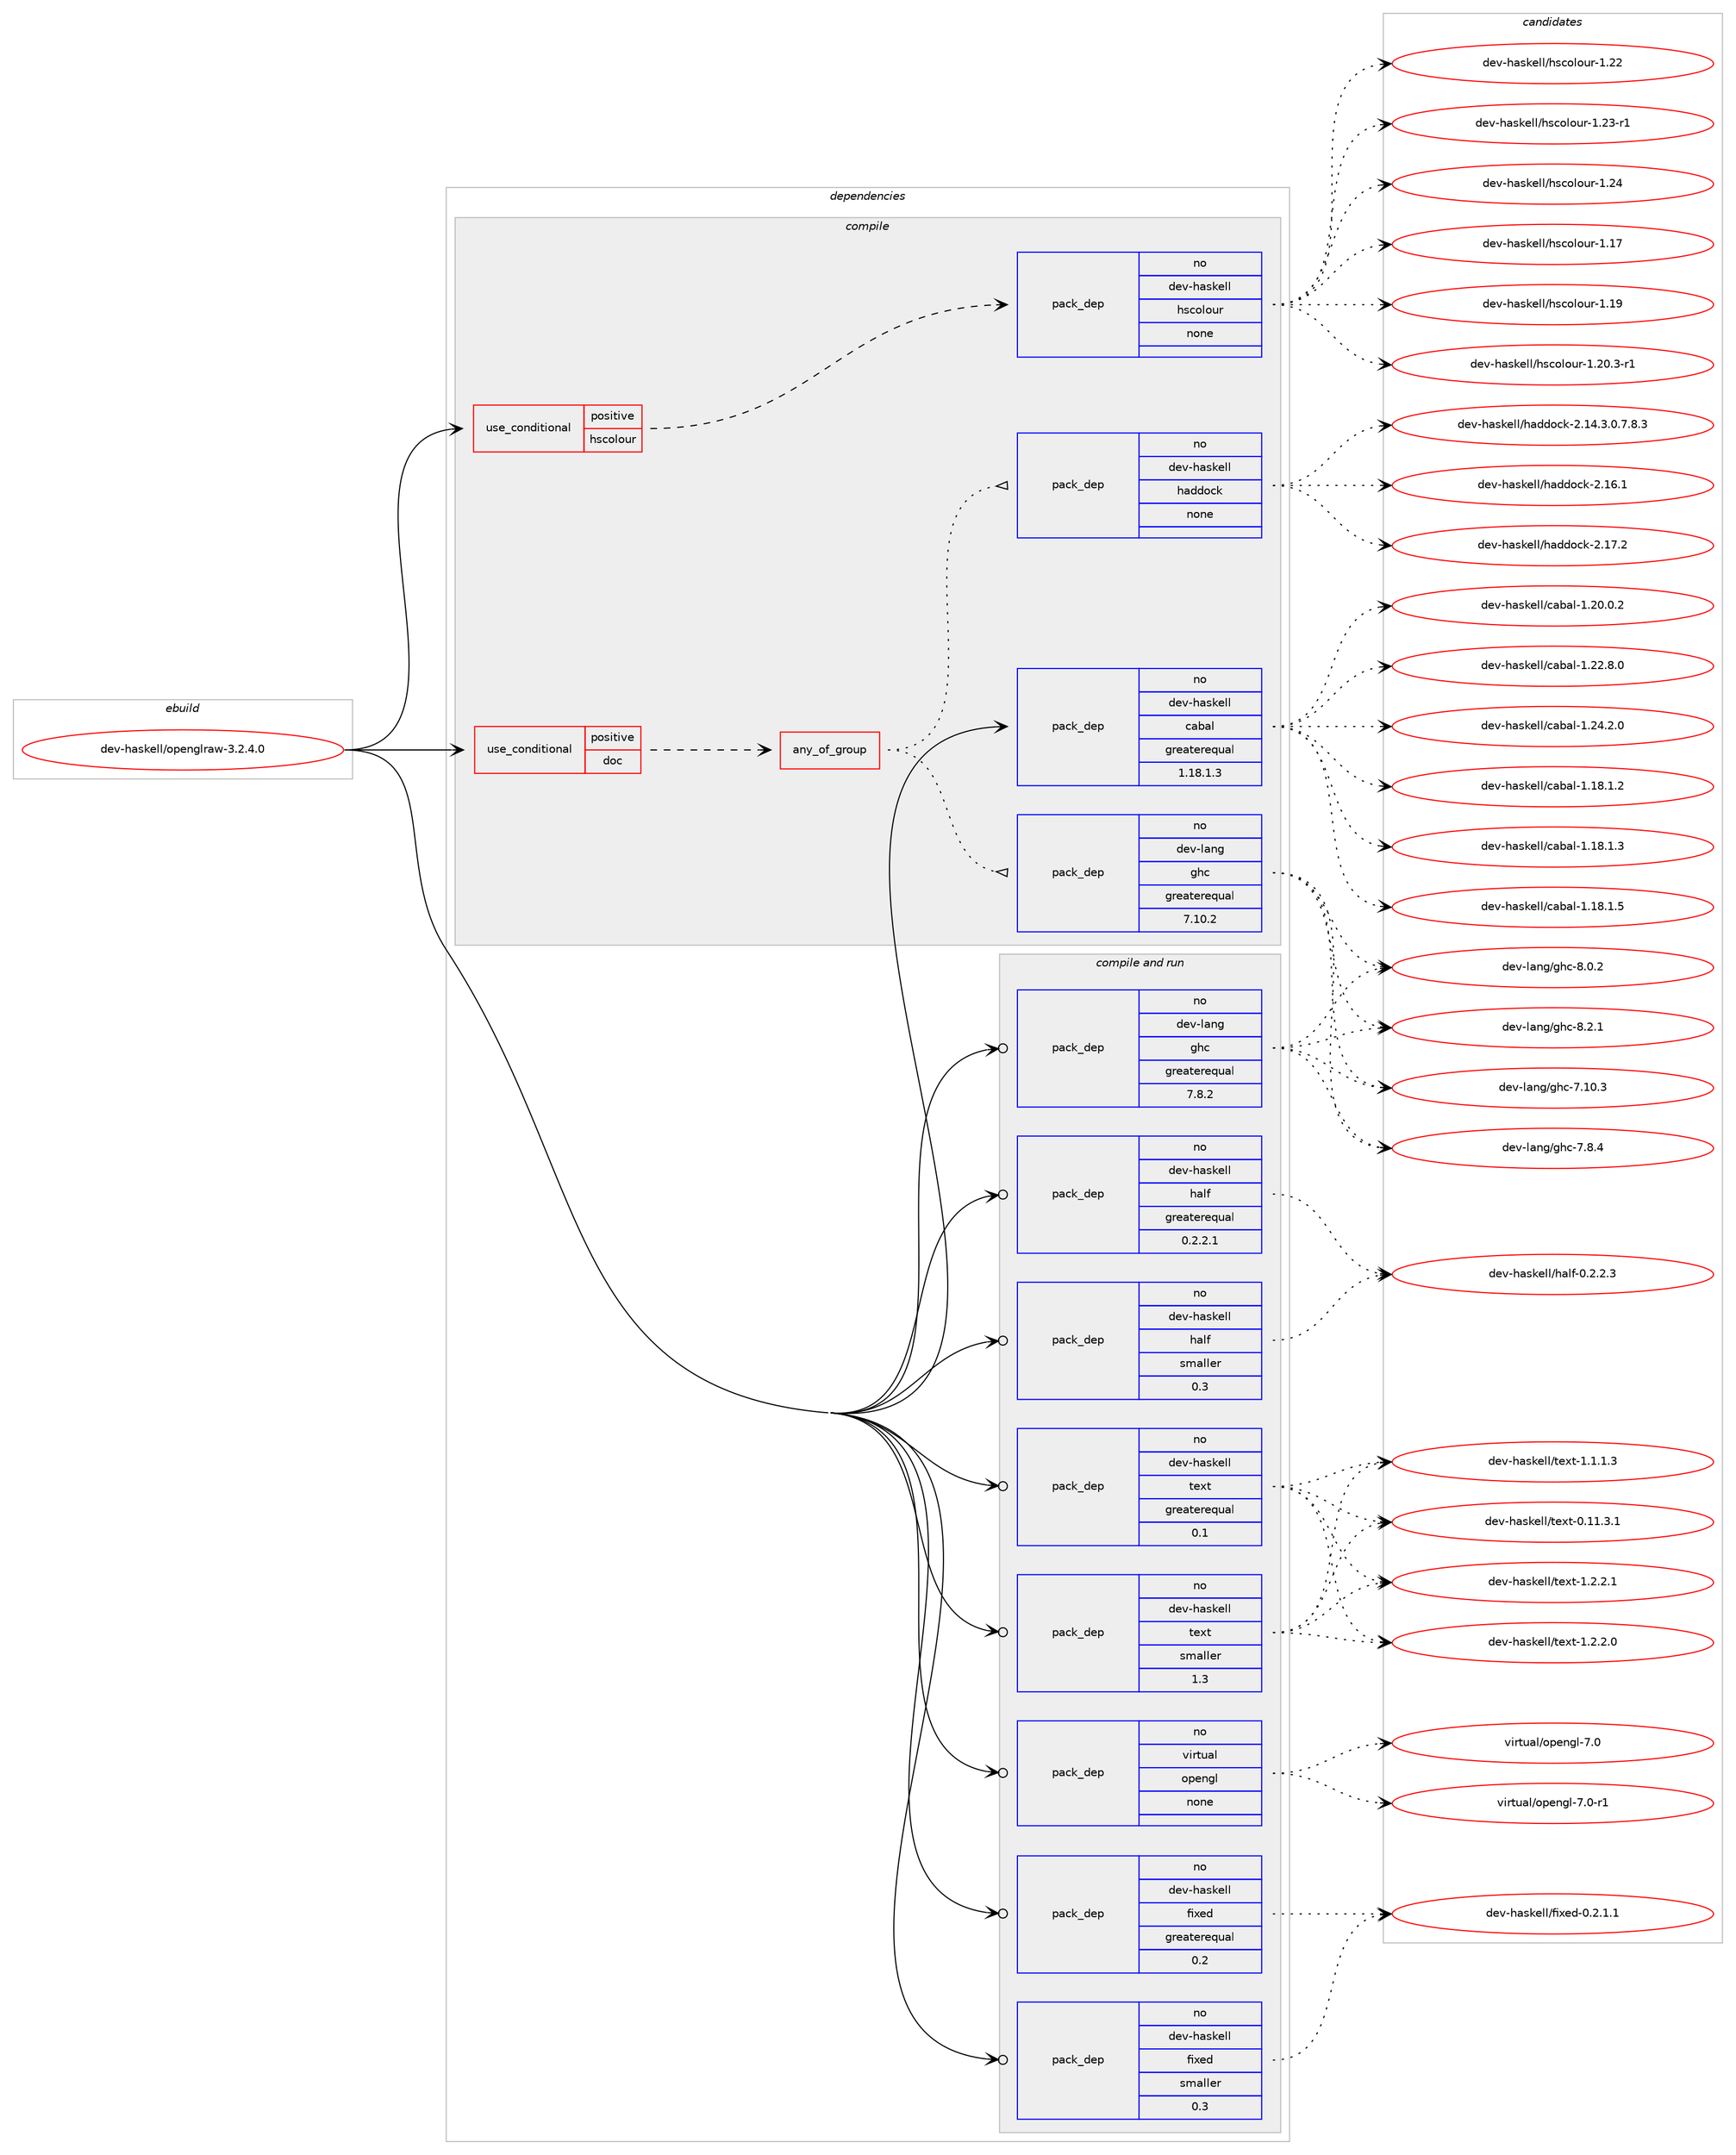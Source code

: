 digraph prolog {

# *************
# Graph options
# *************

newrank=true;
concentrate=true;
compound=true;
graph [rankdir=LR,fontname=Helvetica,fontsize=10,ranksep=1.5];#, ranksep=2.5, nodesep=0.2];
edge  [arrowhead=vee];
node  [fontname=Helvetica,fontsize=10];

# **********
# The ebuild
# **********

subgraph cluster_leftcol {
color=gray;
rank=same;
label=<<i>ebuild</i>>;
id [label="dev-haskell/openglraw-3.2.4.0", color=red, width=4, href="../dev-haskell/openglraw-3.2.4.0.svg"];
}

# ****************
# The dependencies
# ****************

subgraph cluster_midcol {
color=gray;
label=<<i>dependencies</i>>;
subgraph cluster_compile {
fillcolor="#eeeeee";
style=filled;
label=<<i>compile</i>>;
subgraph cond20165 {
dependency88532 [label=<<TABLE BORDER="0" CELLBORDER="1" CELLSPACING="0" CELLPADDING="4"><TR><TD ROWSPAN="3" CELLPADDING="10">use_conditional</TD></TR><TR><TD>positive</TD></TR><TR><TD>doc</TD></TR></TABLE>>, shape=none, color=red];
subgraph any2444 {
dependency88533 [label=<<TABLE BORDER="0" CELLBORDER="1" CELLSPACING="0" CELLPADDING="4"><TR><TD CELLPADDING="10">any_of_group</TD></TR></TABLE>>, shape=none, color=red];subgraph pack65893 {
dependency88534 [label=<<TABLE BORDER="0" CELLBORDER="1" CELLSPACING="0" CELLPADDING="4" WIDTH="220"><TR><TD ROWSPAN="6" CELLPADDING="30">pack_dep</TD></TR><TR><TD WIDTH="110">no</TD></TR><TR><TD>dev-haskell</TD></TR><TR><TD>haddock</TD></TR><TR><TD>none</TD></TR><TR><TD></TD></TR></TABLE>>, shape=none, color=blue];
}
dependency88533:e -> dependency88534:w [weight=20,style="dotted",arrowhead="oinv"];
subgraph pack65894 {
dependency88535 [label=<<TABLE BORDER="0" CELLBORDER="1" CELLSPACING="0" CELLPADDING="4" WIDTH="220"><TR><TD ROWSPAN="6" CELLPADDING="30">pack_dep</TD></TR><TR><TD WIDTH="110">no</TD></TR><TR><TD>dev-lang</TD></TR><TR><TD>ghc</TD></TR><TR><TD>greaterequal</TD></TR><TR><TD>7.10.2</TD></TR></TABLE>>, shape=none, color=blue];
}
dependency88533:e -> dependency88535:w [weight=20,style="dotted",arrowhead="oinv"];
}
dependency88532:e -> dependency88533:w [weight=20,style="dashed",arrowhead="vee"];
}
id:e -> dependency88532:w [weight=20,style="solid",arrowhead="vee"];
subgraph cond20166 {
dependency88536 [label=<<TABLE BORDER="0" CELLBORDER="1" CELLSPACING="0" CELLPADDING="4"><TR><TD ROWSPAN="3" CELLPADDING="10">use_conditional</TD></TR><TR><TD>positive</TD></TR><TR><TD>hscolour</TD></TR></TABLE>>, shape=none, color=red];
subgraph pack65895 {
dependency88537 [label=<<TABLE BORDER="0" CELLBORDER="1" CELLSPACING="0" CELLPADDING="4" WIDTH="220"><TR><TD ROWSPAN="6" CELLPADDING="30">pack_dep</TD></TR><TR><TD WIDTH="110">no</TD></TR><TR><TD>dev-haskell</TD></TR><TR><TD>hscolour</TD></TR><TR><TD>none</TD></TR><TR><TD></TD></TR></TABLE>>, shape=none, color=blue];
}
dependency88536:e -> dependency88537:w [weight=20,style="dashed",arrowhead="vee"];
}
id:e -> dependency88536:w [weight=20,style="solid",arrowhead="vee"];
subgraph pack65896 {
dependency88538 [label=<<TABLE BORDER="0" CELLBORDER="1" CELLSPACING="0" CELLPADDING="4" WIDTH="220"><TR><TD ROWSPAN="6" CELLPADDING="30">pack_dep</TD></TR><TR><TD WIDTH="110">no</TD></TR><TR><TD>dev-haskell</TD></TR><TR><TD>cabal</TD></TR><TR><TD>greaterequal</TD></TR><TR><TD>1.18.1.3</TD></TR></TABLE>>, shape=none, color=blue];
}
id:e -> dependency88538:w [weight=20,style="solid",arrowhead="vee"];
}
subgraph cluster_compileandrun {
fillcolor="#eeeeee";
style=filled;
label=<<i>compile and run</i>>;
subgraph pack65897 {
dependency88539 [label=<<TABLE BORDER="0" CELLBORDER="1" CELLSPACING="0" CELLPADDING="4" WIDTH="220"><TR><TD ROWSPAN="6" CELLPADDING="30">pack_dep</TD></TR><TR><TD WIDTH="110">no</TD></TR><TR><TD>dev-haskell</TD></TR><TR><TD>fixed</TD></TR><TR><TD>greaterequal</TD></TR><TR><TD>0.2</TD></TR></TABLE>>, shape=none, color=blue];
}
id:e -> dependency88539:w [weight=20,style="solid",arrowhead="odotvee"];
subgraph pack65898 {
dependency88540 [label=<<TABLE BORDER="0" CELLBORDER="1" CELLSPACING="0" CELLPADDING="4" WIDTH="220"><TR><TD ROWSPAN="6" CELLPADDING="30">pack_dep</TD></TR><TR><TD WIDTH="110">no</TD></TR><TR><TD>dev-haskell</TD></TR><TR><TD>fixed</TD></TR><TR><TD>smaller</TD></TR><TR><TD>0.3</TD></TR></TABLE>>, shape=none, color=blue];
}
id:e -> dependency88540:w [weight=20,style="solid",arrowhead="odotvee"];
subgraph pack65899 {
dependency88541 [label=<<TABLE BORDER="0" CELLBORDER="1" CELLSPACING="0" CELLPADDING="4" WIDTH="220"><TR><TD ROWSPAN="6" CELLPADDING="30">pack_dep</TD></TR><TR><TD WIDTH="110">no</TD></TR><TR><TD>dev-haskell</TD></TR><TR><TD>half</TD></TR><TR><TD>greaterequal</TD></TR><TR><TD>0.2.2.1</TD></TR></TABLE>>, shape=none, color=blue];
}
id:e -> dependency88541:w [weight=20,style="solid",arrowhead="odotvee"];
subgraph pack65900 {
dependency88542 [label=<<TABLE BORDER="0" CELLBORDER="1" CELLSPACING="0" CELLPADDING="4" WIDTH="220"><TR><TD ROWSPAN="6" CELLPADDING="30">pack_dep</TD></TR><TR><TD WIDTH="110">no</TD></TR><TR><TD>dev-haskell</TD></TR><TR><TD>half</TD></TR><TR><TD>smaller</TD></TR><TR><TD>0.3</TD></TR></TABLE>>, shape=none, color=blue];
}
id:e -> dependency88542:w [weight=20,style="solid",arrowhead="odotvee"];
subgraph pack65901 {
dependency88543 [label=<<TABLE BORDER="0" CELLBORDER="1" CELLSPACING="0" CELLPADDING="4" WIDTH="220"><TR><TD ROWSPAN="6" CELLPADDING="30">pack_dep</TD></TR><TR><TD WIDTH="110">no</TD></TR><TR><TD>dev-haskell</TD></TR><TR><TD>text</TD></TR><TR><TD>greaterequal</TD></TR><TR><TD>0.1</TD></TR></TABLE>>, shape=none, color=blue];
}
id:e -> dependency88543:w [weight=20,style="solid",arrowhead="odotvee"];
subgraph pack65902 {
dependency88544 [label=<<TABLE BORDER="0" CELLBORDER="1" CELLSPACING="0" CELLPADDING="4" WIDTH="220"><TR><TD ROWSPAN="6" CELLPADDING="30">pack_dep</TD></TR><TR><TD WIDTH="110">no</TD></TR><TR><TD>dev-haskell</TD></TR><TR><TD>text</TD></TR><TR><TD>smaller</TD></TR><TR><TD>1.3</TD></TR></TABLE>>, shape=none, color=blue];
}
id:e -> dependency88544:w [weight=20,style="solid",arrowhead="odotvee"];
subgraph pack65903 {
dependency88545 [label=<<TABLE BORDER="0" CELLBORDER="1" CELLSPACING="0" CELLPADDING="4" WIDTH="220"><TR><TD ROWSPAN="6" CELLPADDING="30">pack_dep</TD></TR><TR><TD WIDTH="110">no</TD></TR><TR><TD>dev-lang</TD></TR><TR><TD>ghc</TD></TR><TR><TD>greaterequal</TD></TR><TR><TD>7.8.2</TD></TR></TABLE>>, shape=none, color=blue];
}
id:e -> dependency88545:w [weight=20,style="solid",arrowhead="odotvee"];
subgraph pack65904 {
dependency88546 [label=<<TABLE BORDER="0" CELLBORDER="1" CELLSPACING="0" CELLPADDING="4" WIDTH="220"><TR><TD ROWSPAN="6" CELLPADDING="30">pack_dep</TD></TR><TR><TD WIDTH="110">no</TD></TR><TR><TD>virtual</TD></TR><TR><TD>opengl</TD></TR><TR><TD>none</TD></TR><TR><TD></TD></TR></TABLE>>, shape=none, color=blue];
}
id:e -> dependency88546:w [weight=20,style="solid",arrowhead="odotvee"];
}
subgraph cluster_run {
fillcolor="#eeeeee";
style=filled;
label=<<i>run</i>>;
}
}

# **************
# The candidates
# **************

subgraph cluster_choices {
rank=same;
color=gray;
label=<<i>candidates</i>>;

subgraph choice65893 {
color=black;
nodesep=1;
choice1001011184510497115107101108108471049710010011199107455046495246514648465546564651 [label="dev-haskell/haddock-2.14.3.0.7.8.3", color=red, width=4,href="../dev-haskell/haddock-2.14.3.0.7.8.3.svg"];
choice100101118451049711510710110810847104971001001119910745504649544649 [label="dev-haskell/haddock-2.16.1", color=red, width=4,href="../dev-haskell/haddock-2.16.1.svg"];
choice100101118451049711510710110810847104971001001119910745504649554650 [label="dev-haskell/haddock-2.17.2", color=red, width=4,href="../dev-haskell/haddock-2.17.2.svg"];
dependency88534:e -> choice1001011184510497115107101108108471049710010011199107455046495246514648465546564651:w [style=dotted,weight="100"];
dependency88534:e -> choice100101118451049711510710110810847104971001001119910745504649544649:w [style=dotted,weight="100"];
dependency88534:e -> choice100101118451049711510710110810847104971001001119910745504649554650:w [style=dotted,weight="100"];
}
subgraph choice65894 {
color=black;
nodesep=1;
choice1001011184510897110103471031049945554649484651 [label="dev-lang/ghc-7.10.3", color=red, width=4,href="../dev-lang/ghc-7.10.3.svg"];
choice10010111845108971101034710310499455546564652 [label="dev-lang/ghc-7.8.4", color=red, width=4,href="../dev-lang/ghc-7.8.4.svg"];
choice10010111845108971101034710310499455646484650 [label="dev-lang/ghc-8.0.2", color=red, width=4,href="../dev-lang/ghc-8.0.2.svg"];
choice10010111845108971101034710310499455646504649 [label="dev-lang/ghc-8.2.1", color=red, width=4,href="../dev-lang/ghc-8.2.1.svg"];
dependency88535:e -> choice1001011184510897110103471031049945554649484651:w [style=dotted,weight="100"];
dependency88535:e -> choice10010111845108971101034710310499455546564652:w [style=dotted,weight="100"];
dependency88535:e -> choice10010111845108971101034710310499455646484650:w [style=dotted,weight="100"];
dependency88535:e -> choice10010111845108971101034710310499455646504649:w [style=dotted,weight="100"];
}
subgraph choice65895 {
color=black;
nodesep=1;
choice100101118451049711510710110810847104115991111081111171144549464955 [label="dev-haskell/hscolour-1.17", color=red, width=4,href="../dev-haskell/hscolour-1.17.svg"];
choice100101118451049711510710110810847104115991111081111171144549464957 [label="dev-haskell/hscolour-1.19", color=red, width=4,href="../dev-haskell/hscolour-1.19.svg"];
choice10010111845104971151071011081084710411599111108111117114454946504846514511449 [label="dev-haskell/hscolour-1.20.3-r1", color=red, width=4,href="../dev-haskell/hscolour-1.20.3-r1.svg"];
choice100101118451049711510710110810847104115991111081111171144549465050 [label="dev-haskell/hscolour-1.22", color=red, width=4,href="../dev-haskell/hscolour-1.22.svg"];
choice1001011184510497115107101108108471041159911110811111711445494650514511449 [label="dev-haskell/hscolour-1.23-r1", color=red, width=4,href="../dev-haskell/hscolour-1.23-r1.svg"];
choice100101118451049711510710110810847104115991111081111171144549465052 [label="dev-haskell/hscolour-1.24", color=red, width=4,href="../dev-haskell/hscolour-1.24.svg"];
dependency88537:e -> choice100101118451049711510710110810847104115991111081111171144549464955:w [style=dotted,weight="100"];
dependency88537:e -> choice100101118451049711510710110810847104115991111081111171144549464957:w [style=dotted,weight="100"];
dependency88537:e -> choice10010111845104971151071011081084710411599111108111117114454946504846514511449:w [style=dotted,weight="100"];
dependency88537:e -> choice100101118451049711510710110810847104115991111081111171144549465050:w [style=dotted,weight="100"];
dependency88537:e -> choice1001011184510497115107101108108471041159911110811111711445494650514511449:w [style=dotted,weight="100"];
dependency88537:e -> choice100101118451049711510710110810847104115991111081111171144549465052:w [style=dotted,weight="100"];
}
subgraph choice65896 {
color=black;
nodesep=1;
choice10010111845104971151071011081084799979897108454946495646494650 [label="dev-haskell/cabal-1.18.1.2", color=red, width=4,href="../dev-haskell/cabal-1.18.1.2.svg"];
choice10010111845104971151071011081084799979897108454946495646494651 [label="dev-haskell/cabal-1.18.1.3", color=red, width=4,href="../dev-haskell/cabal-1.18.1.3.svg"];
choice10010111845104971151071011081084799979897108454946495646494653 [label="dev-haskell/cabal-1.18.1.5", color=red, width=4,href="../dev-haskell/cabal-1.18.1.5.svg"];
choice10010111845104971151071011081084799979897108454946504846484650 [label="dev-haskell/cabal-1.20.0.2", color=red, width=4,href="../dev-haskell/cabal-1.20.0.2.svg"];
choice10010111845104971151071011081084799979897108454946505046564648 [label="dev-haskell/cabal-1.22.8.0", color=red, width=4,href="../dev-haskell/cabal-1.22.8.0.svg"];
choice10010111845104971151071011081084799979897108454946505246504648 [label="dev-haskell/cabal-1.24.2.0", color=red, width=4,href="../dev-haskell/cabal-1.24.2.0.svg"];
dependency88538:e -> choice10010111845104971151071011081084799979897108454946495646494650:w [style=dotted,weight="100"];
dependency88538:e -> choice10010111845104971151071011081084799979897108454946495646494651:w [style=dotted,weight="100"];
dependency88538:e -> choice10010111845104971151071011081084799979897108454946495646494653:w [style=dotted,weight="100"];
dependency88538:e -> choice10010111845104971151071011081084799979897108454946504846484650:w [style=dotted,weight="100"];
dependency88538:e -> choice10010111845104971151071011081084799979897108454946505046564648:w [style=dotted,weight="100"];
dependency88538:e -> choice10010111845104971151071011081084799979897108454946505246504648:w [style=dotted,weight="100"];
}
subgraph choice65897 {
color=black;
nodesep=1;
choice1001011184510497115107101108108471021051201011004548465046494649 [label="dev-haskell/fixed-0.2.1.1", color=red, width=4,href="../dev-haskell/fixed-0.2.1.1.svg"];
dependency88539:e -> choice1001011184510497115107101108108471021051201011004548465046494649:w [style=dotted,weight="100"];
}
subgraph choice65898 {
color=black;
nodesep=1;
choice1001011184510497115107101108108471021051201011004548465046494649 [label="dev-haskell/fixed-0.2.1.1", color=red, width=4,href="../dev-haskell/fixed-0.2.1.1.svg"];
dependency88540:e -> choice1001011184510497115107101108108471021051201011004548465046494649:w [style=dotted,weight="100"];
}
subgraph choice65899 {
color=black;
nodesep=1;
choice100101118451049711510710110810847104971081024548465046504651 [label="dev-haskell/half-0.2.2.3", color=red, width=4,href="../dev-haskell/half-0.2.2.3.svg"];
dependency88541:e -> choice100101118451049711510710110810847104971081024548465046504651:w [style=dotted,weight="100"];
}
subgraph choice65900 {
color=black;
nodesep=1;
choice100101118451049711510710110810847104971081024548465046504651 [label="dev-haskell/half-0.2.2.3", color=red, width=4,href="../dev-haskell/half-0.2.2.3.svg"];
dependency88542:e -> choice100101118451049711510710110810847104971081024548465046504651:w [style=dotted,weight="100"];
}
subgraph choice65901 {
color=black;
nodesep=1;
choice100101118451049711510710110810847116101120116454846494946514649 [label="dev-haskell/text-0.11.3.1", color=red, width=4,href="../dev-haskell/text-0.11.3.1.svg"];
choice1001011184510497115107101108108471161011201164549464946494651 [label="dev-haskell/text-1.1.1.3", color=red, width=4,href="../dev-haskell/text-1.1.1.3.svg"];
choice1001011184510497115107101108108471161011201164549465046504648 [label="dev-haskell/text-1.2.2.0", color=red, width=4,href="../dev-haskell/text-1.2.2.0.svg"];
choice1001011184510497115107101108108471161011201164549465046504649 [label="dev-haskell/text-1.2.2.1", color=red, width=4,href="../dev-haskell/text-1.2.2.1.svg"];
dependency88543:e -> choice100101118451049711510710110810847116101120116454846494946514649:w [style=dotted,weight="100"];
dependency88543:e -> choice1001011184510497115107101108108471161011201164549464946494651:w [style=dotted,weight="100"];
dependency88543:e -> choice1001011184510497115107101108108471161011201164549465046504648:w [style=dotted,weight="100"];
dependency88543:e -> choice1001011184510497115107101108108471161011201164549465046504649:w [style=dotted,weight="100"];
}
subgraph choice65902 {
color=black;
nodesep=1;
choice100101118451049711510710110810847116101120116454846494946514649 [label="dev-haskell/text-0.11.3.1", color=red, width=4,href="../dev-haskell/text-0.11.3.1.svg"];
choice1001011184510497115107101108108471161011201164549464946494651 [label="dev-haskell/text-1.1.1.3", color=red, width=4,href="../dev-haskell/text-1.1.1.3.svg"];
choice1001011184510497115107101108108471161011201164549465046504648 [label="dev-haskell/text-1.2.2.0", color=red, width=4,href="../dev-haskell/text-1.2.2.0.svg"];
choice1001011184510497115107101108108471161011201164549465046504649 [label="dev-haskell/text-1.2.2.1", color=red, width=4,href="../dev-haskell/text-1.2.2.1.svg"];
dependency88544:e -> choice100101118451049711510710110810847116101120116454846494946514649:w [style=dotted,weight="100"];
dependency88544:e -> choice1001011184510497115107101108108471161011201164549464946494651:w [style=dotted,weight="100"];
dependency88544:e -> choice1001011184510497115107101108108471161011201164549465046504648:w [style=dotted,weight="100"];
dependency88544:e -> choice1001011184510497115107101108108471161011201164549465046504649:w [style=dotted,weight="100"];
}
subgraph choice65903 {
color=black;
nodesep=1;
choice1001011184510897110103471031049945554649484651 [label="dev-lang/ghc-7.10.3", color=red, width=4,href="../dev-lang/ghc-7.10.3.svg"];
choice10010111845108971101034710310499455546564652 [label="dev-lang/ghc-7.8.4", color=red, width=4,href="../dev-lang/ghc-7.8.4.svg"];
choice10010111845108971101034710310499455646484650 [label="dev-lang/ghc-8.0.2", color=red, width=4,href="../dev-lang/ghc-8.0.2.svg"];
choice10010111845108971101034710310499455646504649 [label="dev-lang/ghc-8.2.1", color=red, width=4,href="../dev-lang/ghc-8.2.1.svg"];
dependency88545:e -> choice1001011184510897110103471031049945554649484651:w [style=dotted,weight="100"];
dependency88545:e -> choice10010111845108971101034710310499455546564652:w [style=dotted,weight="100"];
dependency88545:e -> choice10010111845108971101034710310499455646484650:w [style=dotted,weight="100"];
dependency88545:e -> choice10010111845108971101034710310499455646504649:w [style=dotted,weight="100"];
}
subgraph choice65904 {
color=black;
nodesep=1;
choice118105114116117971084711111210111010310845554648 [label="virtual/opengl-7.0", color=red, width=4,href="../virtual/opengl-7.0.svg"];
choice1181051141161179710847111112101110103108455546484511449 [label="virtual/opengl-7.0-r1", color=red, width=4,href="../virtual/opengl-7.0-r1.svg"];
dependency88546:e -> choice118105114116117971084711111210111010310845554648:w [style=dotted,weight="100"];
dependency88546:e -> choice1181051141161179710847111112101110103108455546484511449:w [style=dotted,weight="100"];
}
}

}
